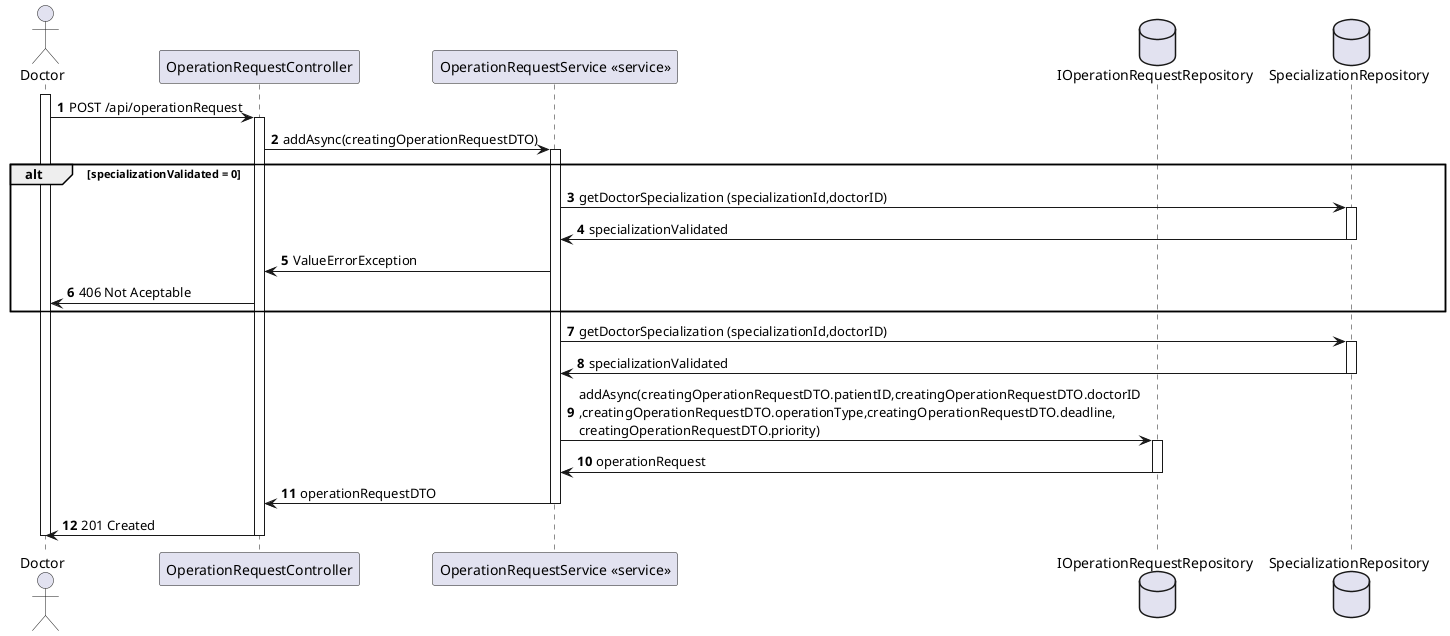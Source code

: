 @startuml 
autonumber
actor Doctor as "Doctor"
participant CTRL as "OperationRequestController"
participant SERVICE as "OperationRequestService <<service>>"
database IOperationRequestRepository as "IOperationRequestRepository"
database SpecializationRepository as "SpecializationRepository"


activate Doctor

Doctor -> CTRL : POST /api/operationRequest
activate CTRL

CTRL -> SERVICE : addAsync(creatingOperationRequestDTO)
activate SERVICE

alt specializationValidated = 0 

SERVICE -> SpecializationRepository : getDoctorSpecialization (specializationId,doctorID)

activate SpecializationRepository 

SpecializationRepository -> SERVICE : specializationValidated

deactivate SpecializationRepository

SERVICE -> CTRL : ValueErrorException

CTRL -> Doctor : 406 Not Aceptable
end alt 

SERVICE -> SpecializationRepository : getDoctorSpecialization (specializationId,doctorID)

activate SpecializationRepository 

SpecializationRepository -> SERVICE : specializationValidated

deactivate SpecializationRepository
SERVICE -> IOperationRequestRepository : addAsync(creatingOperationRequestDTO.patientID,creatingOperationRequestDTO.doctorID\n,creatingOperationRequestDTO.operationType,creatingOperationRequestDTO.deadline,\ncreatingOperationRequestDTO.priority)

activate IOperationRequestRepository 

IOperationRequestRepository -> SERVICE : operationRequest
deactivate IOperationRequestRepository


SERVICE -> CTRL : operationRequestDTO

deactivate SERVICE 

CTRL -> Doctor : 201 Created

deactivate CTRL 

deactivate Doctor
@enduml